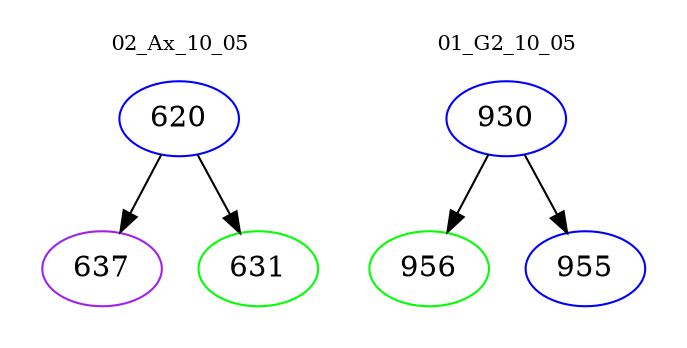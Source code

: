 digraph{
subgraph cluster_0 {
color = white
label = "02_Ax_10_05";
fontsize=10;
T0_620 [label="620", color="blue"]
T0_620 -> T0_637 [color="black"]
T0_637 [label="637", color="purple"]
T0_620 -> T0_631 [color="black"]
T0_631 [label="631", color="green"]
}
subgraph cluster_1 {
color = white
label = "01_G2_10_05";
fontsize=10;
T1_930 [label="930", color="blue"]
T1_930 -> T1_956 [color="black"]
T1_956 [label="956", color="green"]
T1_930 -> T1_955 [color="black"]
T1_955 [label="955", color="blue"]
}
}
